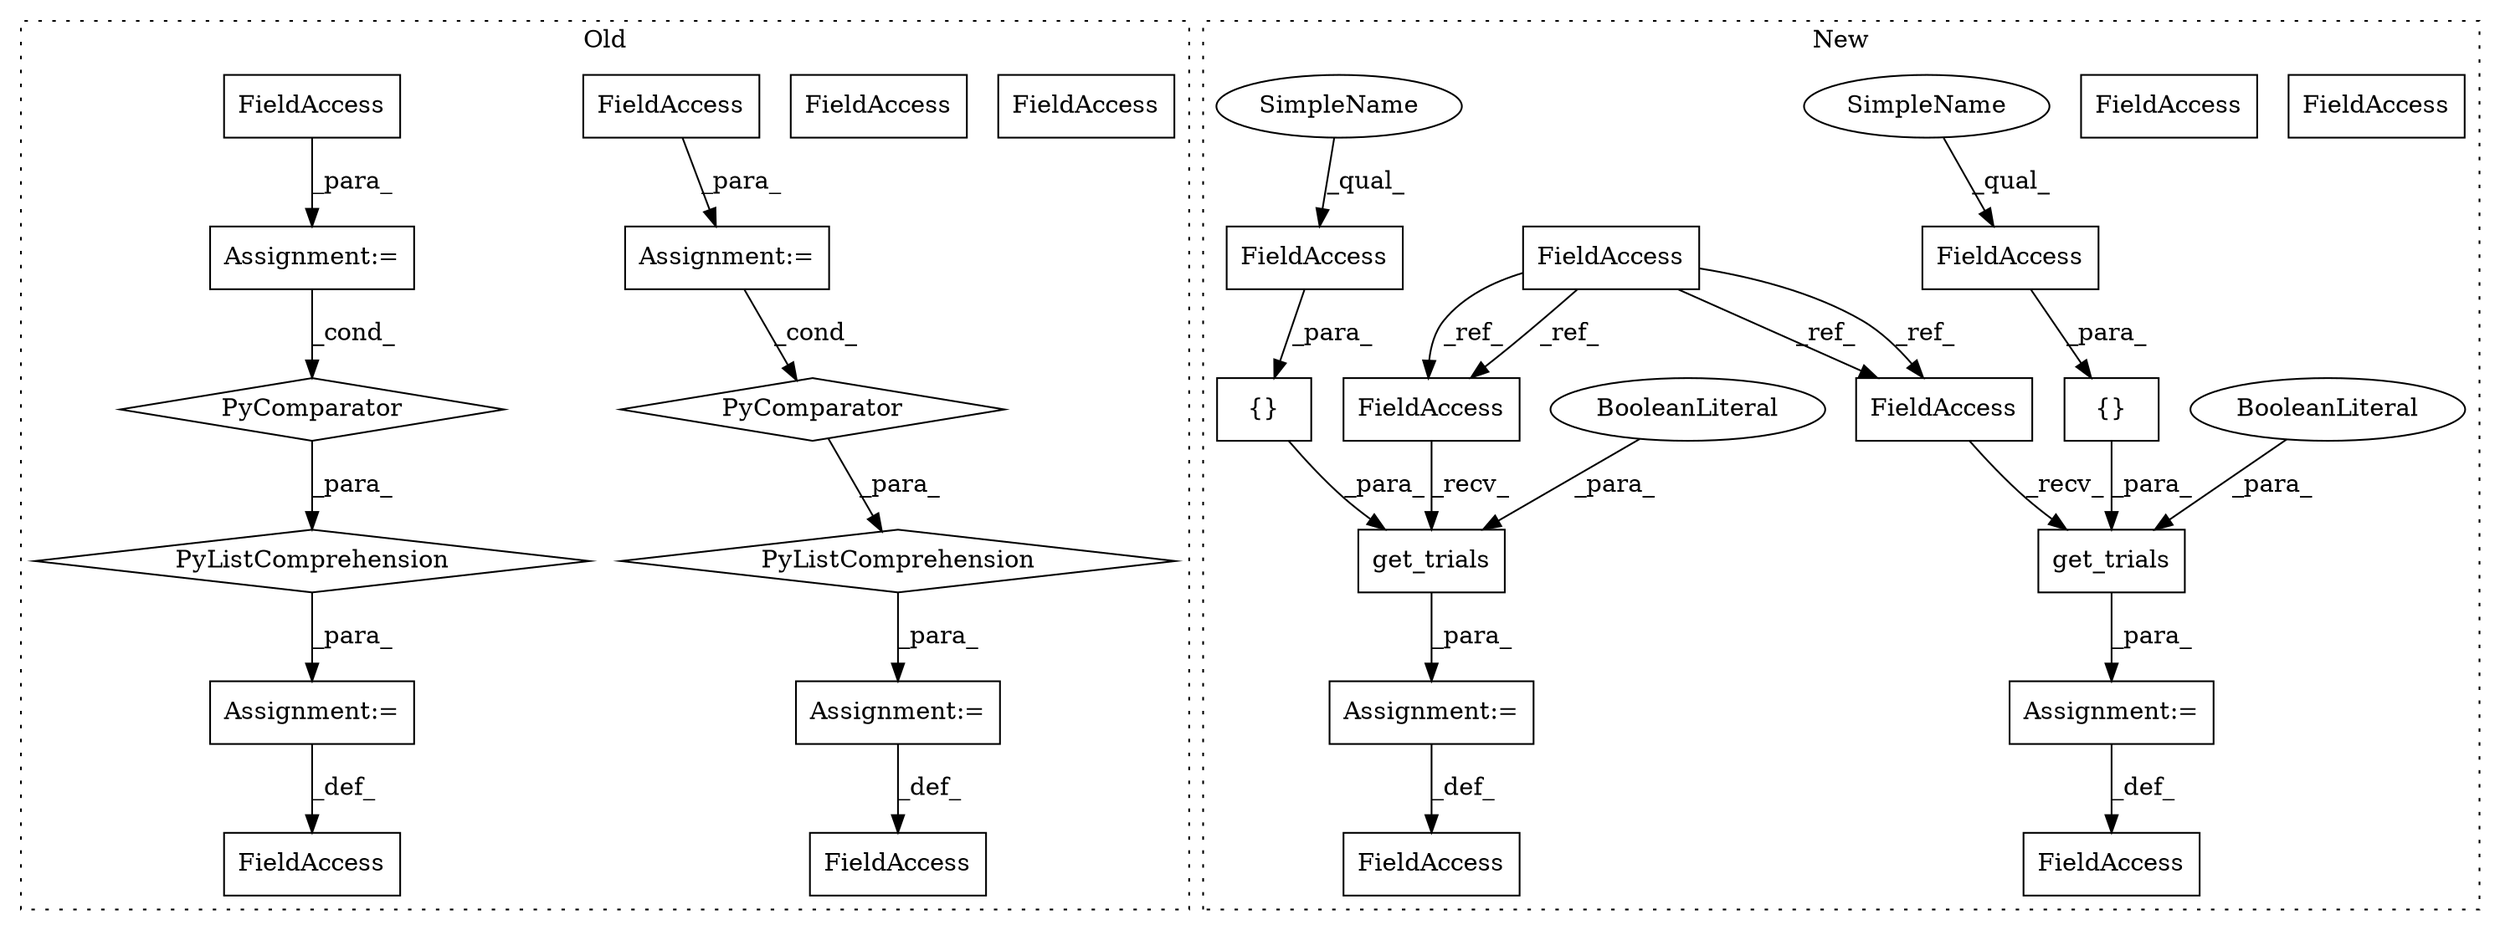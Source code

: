 digraph G {
subgraph cluster0 {
1 [label="PyListComprehension" a="109" s="3011" l="139" shape="diamond"];
3 [label="PyComparator" a="113" s="3076" l="66" shape="diamond"];
4 [label="Assignment:=" a="7" s="3076" l="66" shape="box"];
5 [label="FieldAccess" a="22" s="3083" l="5" shape="box"];
9 [label="Assignment:=" a="7" s="2997" l="14" shape="box"];
13 [label="FieldAccess" a="22" s="2984" l="13" shape="box"];
22 [label="FieldAccess" a="22" s="3253" l="5" shape="box"];
23 [label="Assignment:=" a="7" s="3246" l="68" shape="box"];
24 [label="PyComparator" a="113" s="3246" l="68" shape="diamond"];
25 [label="FieldAccess" a="22" s="3152" l="15" shape="box"];
26 [label="PyListComprehension" a="109" s="3181" l="141" shape="diamond"];
27 [label="Assignment:=" a="7" s="3167" l="14" shape="box"];
30 [label="FieldAccess" a="22" s="3253" l="5" shape="box"];
31 [label="FieldAccess" a="22" s="3083" l="5" shape="box"];
label = "Old";
style="dotted";
}
subgraph cluster1 {
2 [label="get_trials" a="32" s="3112,3159" l="11,1" shape="box"];
6 [label="{}" a="4" s="3138,3158" l="1,1" shape="box"];
7 [label="FieldAccess" a="22" s="3139" l="19" shape="box"];
8 [label="BooleanLiteral" a="9" s="3123" l="5" shape="ellipse"];
10 [label="Assignment:=" a="7" s="3105" l="1" shape="box"];
11 [label="FieldAccess" a="22" s="3063" l="17" shape="box"];
12 [label="{}" a="4" s="3062,3080" l="1,1" shape="box"];
14 [label="FieldAccess" a="22" s="3090" l="15" shape="box"];
15 [label="FieldAccess" a="22" s="3106" l="5" shape="box"];
16 [label="FieldAccess" a="22" s="3016" l="13" shape="box"];
17 [label="get_trials" a="32" s="3036,3081" l="11,1" shape="box"];
18 [label="FieldAccess" a="22" s="3030" l="5" shape="box"];
19 [label="BooleanLiteral" a="9" s="3047" l="5" shape="ellipse"];
20 [label="Assignment:=" a="7" s="3029" l="1" shape="box"];
21 [label="FieldAccess" a="22" s="2904" l="5" shape="box"];
28 [label="FieldAccess" a="22" s="3030" l="5" shape="box"];
29 [label="FieldAccess" a="22" s="3106" l="5" shape="box"];
32 [label="SimpleName" a="42" s="3139" l="10" shape="ellipse"];
33 [label="SimpleName" a="42" s="3063" l="10" shape="ellipse"];
label = "New";
style="dotted";
}
1 -> 9 [label="_para_"];
2 -> 10 [label="_para_"];
3 -> 1 [label="_para_"];
4 -> 3 [label="_cond_"];
6 -> 2 [label="_para_"];
7 -> 6 [label="_para_"];
8 -> 2 [label="_para_"];
9 -> 13 [label="_def_"];
10 -> 14 [label="_def_"];
11 -> 12 [label="_para_"];
12 -> 17 [label="_para_"];
17 -> 20 [label="_para_"];
19 -> 17 [label="_para_"];
20 -> 16 [label="_def_"];
21 -> 28 [label="_ref_"];
21 -> 28 [label="_ref_"];
21 -> 29 [label="_ref_"];
21 -> 29 [label="_ref_"];
23 -> 24 [label="_cond_"];
24 -> 26 [label="_para_"];
26 -> 27 [label="_para_"];
27 -> 25 [label="_def_"];
28 -> 17 [label="_recv_"];
29 -> 2 [label="_recv_"];
30 -> 23 [label="_para_"];
31 -> 4 [label="_para_"];
32 -> 7 [label="_qual_"];
33 -> 11 [label="_qual_"];
}